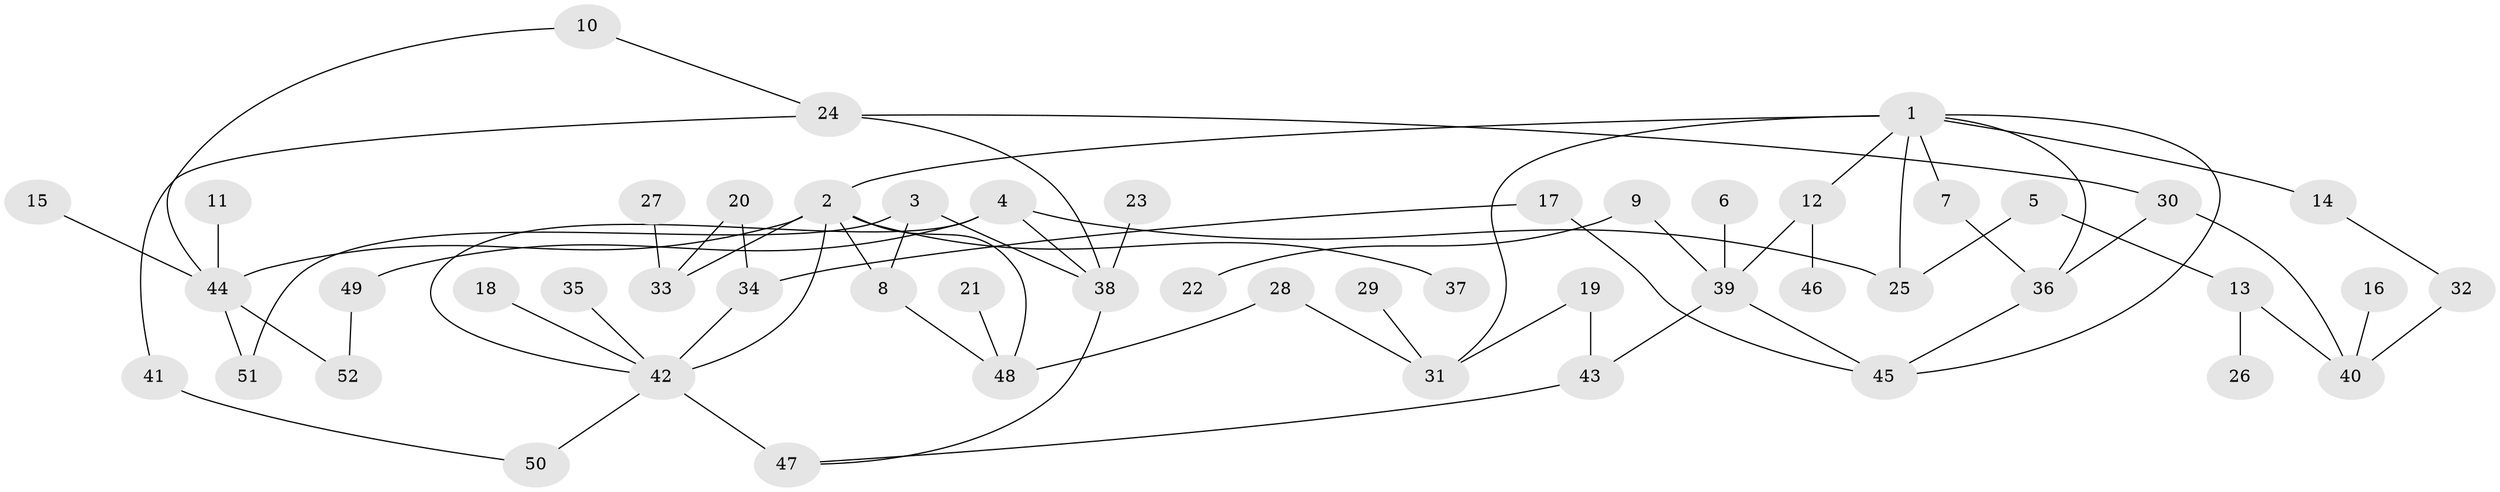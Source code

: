 // original degree distribution, {5: 0.06796116504854369, 2: 0.3592233009708738, 6: 0.02912621359223301, 4: 0.10679611650485436, 3: 0.13592233009708737, 1: 0.30097087378640774}
// Generated by graph-tools (version 1.1) at 2025/25/03/09/25 03:25:25]
// undirected, 52 vertices, 70 edges
graph export_dot {
graph [start="1"]
  node [color=gray90,style=filled];
  1;
  2;
  3;
  4;
  5;
  6;
  7;
  8;
  9;
  10;
  11;
  12;
  13;
  14;
  15;
  16;
  17;
  18;
  19;
  20;
  21;
  22;
  23;
  24;
  25;
  26;
  27;
  28;
  29;
  30;
  31;
  32;
  33;
  34;
  35;
  36;
  37;
  38;
  39;
  40;
  41;
  42;
  43;
  44;
  45;
  46;
  47;
  48;
  49;
  50;
  51;
  52;
  1 -- 2 [weight=1.0];
  1 -- 7 [weight=1.0];
  1 -- 12 [weight=1.0];
  1 -- 14 [weight=1.0];
  1 -- 25 [weight=1.0];
  1 -- 31 [weight=1.0];
  1 -- 36 [weight=1.0];
  1 -- 45 [weight=1.0];
  2 -- 8 [weight=1.0];
  2 -- 33 [weight=1.0];
  2 -- 37 [weight=1.0];
  2 -- 42 [weight=1.0];
  2 -- 44 [weight=1.0];
  2 -- 48 [weight=1.0];
  3 -- 8 [weight=1.0];
  3 -- 38 [weight=1.0];
  3 -- 51 [weight=1.0];
  4 -- 25 [weight=1.0];
  4 -- 38 [weight=1.0];
  4 -- 42 [weight=1.0];
  4 -- 49 [weight=1.0];
  5 -- 13 [weight=1.0];
  5 -- 25 [weight=1.0];
  6 -- 39 [weight=1.0];
  7 -- 36 [weight=1.0];
  8 -- 48 [weight=1.0];
  9 -- 22 [weight=1.0];
  9 -- 39 [weight=1.0];
  10 -- 24 [weight=1.0];
  10 -- 44 [weight=1.0];
  11 -- 44 [weight=1.0];
  12 -- 39 [weight=1.0];
  12 -- 46 [weight=1.0];
  13 -- 26 [weight=1.0];
  13 -- 40 [weight=1.0];
  14 -- 32 [weight=1.0];
  15 -- 44 [weight=1.0];
  16 -- 40 [weight=1.0];
  17 -- 34 [weight=1.0];
  17 -- 45 [weight=1.0];
  18 -- 42 [weight=1.0];
  19 -- 31 [weight=1.0];
  19 -- 43 [weight=1.0];
  20 -- 33 [weight=1.0];
  20 -- 34 [weight=1.0];
  21 -- 48 [weight=1.0];
  23 -- 38 [weight=1.0];
  24 -- 30 [weight=1.0];
  24 -- 38 [weight=1.0];
  24 -- 41 [weight=1.0];
  27 -- 33 [weight=1.0];
  28 -- 31 [weight=1.0];
  28 -- 48 [weight=1.0];
  29 -- 31 [weight=1.0];
  30 -- 36 [weight=1.0];
  30 -- 40 [weight=1.0];
  32 -- 40 [weight=1.0];
  34 -- 42 [weight=1.0];
  35 -- 42 [weight=1.0];
  36 -- 45 [weight=1.0];
  38 -- 47 [weight=1.0];
  39 -- 43 [weight=1.0];
  39 -- 45 [weight=1.0];
  41 -- 50 [weight=1.0];
  42 -- 47 [weight=2.0];
  42 -- 50 [weight=1.0];
  43 -- 47 [weight=1.0];
  44 -- 51 [weight=1.0];
  44 -- 52 [weight=1.0];
  49 -- 52 [weight=1.0];
}

